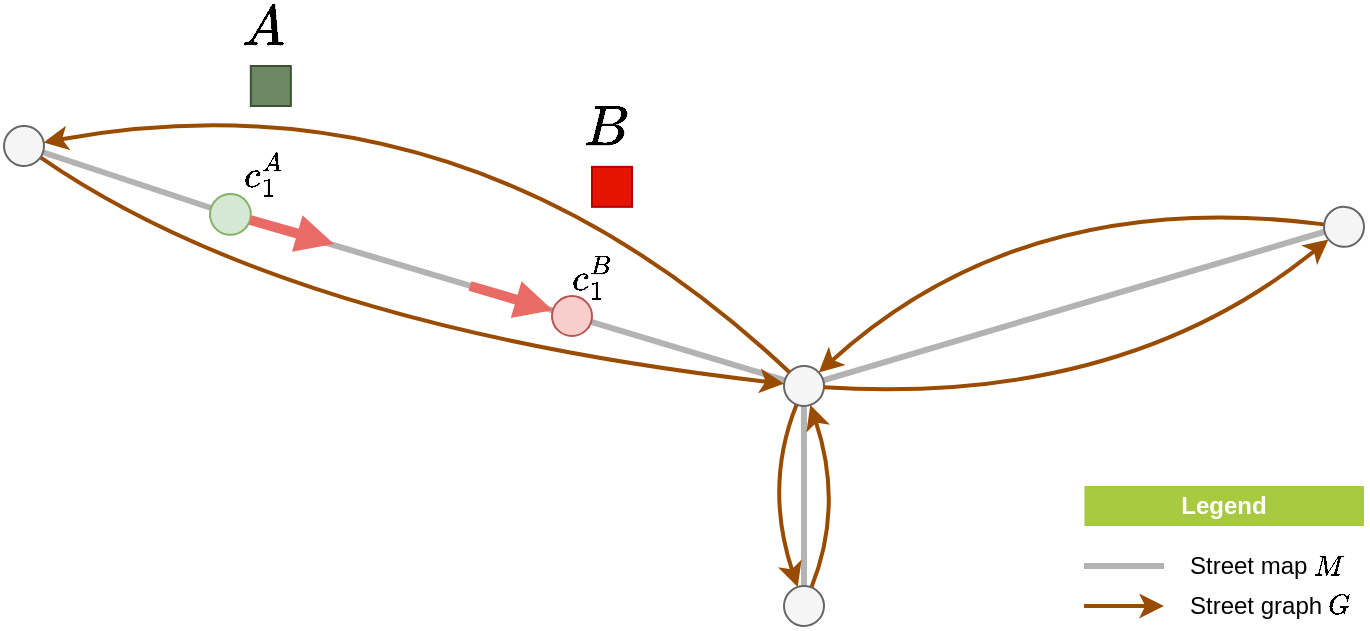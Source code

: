 <?xml version="1.0"?>
<mxfile version="13.5.7" pages="3">
  <diagram name="Single edge" id="T7YNmlpWl77Y7bME-h__">
    <mxGraphModel dx="2" dy="1" grid="1" gridSize="10" guides="1" tooltips="1" connect="1" arrows="1" fold="1" page="1" pageScale="1" pageWidth="1654" pageHeight="1169" math="1" shadow="0">
      <root>
        <mxCell id="3-sfGovqtxGIc_dDBFMb-0"/>
        <mxCell id="3-sfGovqtxGIc_dDBFMb-1" parent="3-sfGovqtxGIc_dDBFMb-0"/>
        <mxCell id="3-sfGovqtxGIc_dDBFMb-60" value="" style="endArrow=none;html=1;strokeWidth=3;fillColor=#76608a;strokeColor=#B3B3B3;" parent="3-sfGovqtxGIc_dDBFMb-1" source="3-sfGovqtxGIc_dDBFMb-17" target="3-sfGovqtxGIc_dDBFMb-12" edge="1">
          <mxGeometry width="50" height="50" relative="1" as="geometry">
            <mxPoint x="540.419" y="277.135" as="sourcePoint"/>
            <mxPoint x="272.993" y="197.133" as="targetPoint"/>
          </mxGeometry>
        </mxCell>
        <mxCell id="3-sfGovqtxGIc_dDBFMb-2" value="`A`&lt;br&gt;&lt;div&gt;&lt;br&gt;&lt;/div&gt;&lt;div&gt;&lt;br&gt;&lt;/div&gt;" style="whiteSpace=wrap;html=1;rounded=0;shadow=0;strokeWidth=1;fillColor=#6d8764;fontSize=24;align=right;strokeColor=#3A5431;" parent="3-sfGovqtxGIc_dDBFMb-1" vertex="1">
          <mxGeometry x="273.42" y="120" width="20" height="20" as="geometry"/>
        </mxCell>
        <mxCell id="3-sfGovqtxGIc_dDBFMb-3" value="`B`&lt;br&gt;&lt;br&gt;&lt;div&gt;&lt;br&gt;&lt;/div&gt;" style="whiteSpace=wrap;html=1;rounded=0;shadow=0;strokeWidth=1;fillColor=#e51400;fontSize=24;align=right;strokeColor=#B20000;" parent="3-sfGovqtxGIc_dDBFMb-1" vertex="1">
          <mxGeometry x="444" y="170.42" width="20" height="20" as="geometry"/>
        </mxCell>
        <mxCell id="3-sfGovqtxGIc_dDBFMb-9" value="" style="endArrow=none;html=1;strokeWidth=3;fillColor=#76608a;strokeColor=#B3B3B3;" parent="3-sfGovqtxGIc_dDBFMb-1" target="3-sfGovqtxGIc_dDBFMb-17" edge="1">
          <mxGeometry width="50" height="50" relative="1" as="geometry">
            <mxPoint x="820" y="200" as="sourcePoint"/>
            <mxPoint x="480" y="240" as="targetPoint"/>
          </mxGeometry>
        </mxCell>
        <mxCell id="3-sfGovqtxGIc_dDBFMb-10" value="" style="endArrow=none;html=1;strokeWidth=3;fillColor=#76608a;strokeColor=#B3B3B3;" parent="3-sfGovqtxGIc_dDBFMb-1" source="3-sfGovqtxGIc_dDBFMb-11" edge="1">
          <mxGeometry width="50" height="50" relative="1" as="geometry">
            <mxPoint x="480" y="240" as="sourcePoint"/>
            <mxPoint x="160" y="160" as="targetPoint"/>
          </mxGeometry>
        </mxCell>
        <mxCell id="3-sfGovqtxGIc_dDBFMb-11" value="" style="ellipse;whiteSpace=wrap;html=1;aspect=fixed;fillColor=#d5e8d4;strokeColor=#82b366;rotation=5;" parent="3-sfGovqtxGIc_dDBFMb-1" vertex="1">
          <mxGeometry x="253" y="184" width="20.42" height="20.42" as="geometry"/>
        </mxCell>
        <mxCell id="3-sfGovqtxGIc_dDBFMb-13" style="edgeStyle=orthogonalEdgeStyle;rounded=0;orthogonalLoop=1;jettySize=auto;html=1;exitX=0.5;exitY=1;exitDx=0;exitDy=0;strokeColor=#B3B3B3;strokeWidth=3;fontColor=#000000;" parent="3-sfGovqtxGIc_dDBFMb-1" source="3-sfGovqtxGIc_dDBFMb-42" target="3-sfGovqtxGIc_dDBFMb-42" edge="1">
          <mxGeometry relative="1" as="geometry"/>
        </mxCell>
        <mxCell id="3-sfGovqtxGIc_dDBFMb-57" style="edgeStyle=none;orthogonalLoop=1;jettySize=auto;html=1;endArrow=none;strokeColor=#B3B3B3;strokeWidth=3;fillColor=#76608a;" parent="3-sfGovqtxGIc_dDBFMb-1" source="3-sfGovqtxGIc_dDBFMb-17" target="3-sfGovqtxGIc_dDBFMb-56" edge="1">
          <mxGeometry relative="1" as="geometry"/>
        </mxCell>
        <mxCell id="3-sfGovqtxGIc_dDBFMb-58" style="edgeStyle=none;curved=1;orthogonalLoop=1;jettySize=auto;html=1;strokeColor=#994C00;strokeWidth=2;" parent="3-sfGovqtxGIc_dDBFMb-1" source="3-sfGovqtxGIc_dDBFMb-17" target="3-sfGovqtxGIc_dDBFMb-56" edge="1">
          <mxGeometry relative="1" as="geometry">
            <Array as="points">
              <mxPoint x="530" y="330"/>
            </Array>
          </mxGeometry>
        </mxCell>
        <mxCell id="3-sfGovqtxGIc_dDBFMb-17" value="" style="ellipse;whiteSpace=wrap;html=1;aspect=fixed;fillColor=#f5f5f5;strokeColor=#666666;rotation=5;fontColor=#333333;" parent="3-sfGovqtxGIc_dDBFMb-1" vertex="1">
          <mxGeometry x="540" y="270" width="20" height="20" as="geometry"/>
        </mxCell>
        <mxCell id="3-sfGovqtxGIc_dDBFMb-18" style="edgeStyle=none;curved=1;orthogonalLoop=1;jettySize=auto;html=1;strokeColor=#994C00;strokeWidth=2;" parent="3-sfGovqtxGIc_dDBFMb-1" source="3-sfGovqtxGIc_dDBFMb-17" target="3-sfGovqtxGIc_dDBFMb-36" edge="1">
          <mxGeometry relative="1" as="geometry">
            <Array as="points">
              <mxPoint x="380" y="120"/>
            </Array>
          </mxGeometry>
        </mxCell>
        <mxCell id="3-sfGovqtxGIc_dDBFMb-19" style="edgeStyle=none;curved=1;orthogonalLoop=1;jettySize=auto;html=1;strokeColor=#994C00;strokeWidth=2;" parent="3-sfGovqtxGIc_dDBFMb-1" source="3-sfGovqtxGIc_dDBFMb-17" target="3-sfGovqtxGIc_dDBFMb-24" edge="1">
          <mxGeometry relative="1" as="geometry">
            <Array as="points">
              <mxPoint x="710" y="290"/>
            </Array>
            <mxPoint x="490.0" y="240.359" as="sourcePoint"/>
          </mxGeometry>
        </mxCell>
        <mxCell id="3-sfGovqtxGIc_dDBFMb-23" style="edgeStyle=none;curved=1;orthogonalLoop=1;jettySize=auto;html=1;strokeColor=#994C00;strokeWidth=2;" parent="3-sfGovqtxGIc_dDBFMb-1" source="3-sfGovqtxGIc_dDBFMb-24" target="3-sfGovqtxGIc_dDBFMb-17" edge="1">
          <mxGeometry relative="1" as="geometry">
            <Array as="points">
              <mxPoint x="660" y="180"/>
            </Array>
            <mxPoint x="489.592" y="237.593" as="targetPoint"/>
          </mxGeometry>
        </mxCell>
        <mxCell id="3-sfGovqtxGIc_dDBFMb-24" value="" style="ellipse;whiteSpace=wrap;html=1;aspect=fixed;fillColor=#f5f5f5;strokeColor=#666666;rotation=5;fontColor=#333333;" parent="3-sfGovqtxGIc_dDBFMb-1" vertex="1">
          <mxGeometry x="810" y="190.42" width="20" height="20" as="geometry"/>
        </mxCell>
        <mxCell id="3-sfGovqtxGIc_dDBFMb-35" style="edgeStyle=none;curved=1;orthogonalLoop=1;jettySize=auto;html=1;strokeColor=#994C00;strokeWidth=2;" parent="3-sfGovqtxGIc_dDBFMb-1" source="3-sfGovqtxGIc_dDBFMb-36" target="3-sfGovqtxGIc_dDBFMb-17" edge="1">
          <mxGeometry relative="1" as="geometry">
            <Array as="points">
              <mxPoint x="290" y="250"/>
            </Array>
          </mxGeometry>
        </mxCell>
        <mxCell id="3-sfGovqtxGIc_dDBFMb-36" value="" style="ellipse;whiteSpace=wrap;html=1;aspect=fixed;fillColor=#f5f5f5;strokeColor=#666666;rotation=5;fontColor=#333333;" parent="3-sfGovqtxGIc_dDBFMb-1" vertex="1">
          <mxGeometry x="150.0" y="150" width="20" height="20" as="geometry"/>
        </mxCell>
        <mxCell id="3-sfGovqtxGIc_dDBFMb-37" value="&lt;div&gt;&lt;font style=&quot;font-size: 16px&quot;&gt;`c_1^B`&lt;/font&gt;&lt;/div&gt;" style="text;html=1;strokeColor=none;fillColor=none;align=center;verticalAlign=middle;whiteSpace=wrap;rounded=0;fontColor=#000000;" parent="3-sfGovqtxGIc_dDBFMb-1" vertex="1">
          <mxGeometry x="424" y="215.0" width="40" height="20" as="geometry"/>
        </mxCell>
        <mxCell id="3-sfGovqtxGIc_dDBFMb-39" value="" style="endArrow=none;html=1;strokeWidth=3;fillColor=#76608a;strokeColor=#B3B3B3;" parent="3-sfGovqtxGIc_dDBFMb-1" source="3-sfGovqtxGIc_dDBFMb-12" target="3-sfGovqtxGIc_dDBFMb-11" edge="1">
          <mxGeometry width="50" height="50" relative="1" as="geometry">
            <mxPoint x="400.767" y="228.003" as="sourcePoint"/>
            <mxPoint x="170" y="170.0" as="targetPoint"/>
          </mxGeometry>
        </mxCell>
        <mxCell id="3-sfGovqtxGIc_dDBFMb-42" value="&lt;font style=&quot;font-size: 16px&quot;&gt;`c_1^A`&lt;/font&gt;" style="text;html=1;strokeColor=none;fillColor=none;align=center;verticalAlign=middle;whiteSpace=wrap;rounded=0;fontColor=#000000;" parent="3-sfGovqtxGIc_dDBFMb-1" vertex="1">
          <mxGeometry x="260.0" y="164" width="40" height="20" as="geometry"/>
        </mxCell>
        <mxCell id="3-sfGovqtxGIc_dDBFMb-43" value="" style="endArrow=block;html=1;fillColor=#fff2cc;strokeColor=#EA6B66;strokeWidth=5;endFill=1;" parent="3-sfGovqtxGIc_dDBFMb-1" source="3-sfGovqtxGIc_dDBFMb-11" edge="1">
          <mxGeometry width="50" height="50" relative="1" as="geometry">
            <mxPoint x="410.475" y="160.003" as="sourcePoint"/>
            <mxPoint x="315" y="209" as="targetPoint"/>
          </mxGeometry>
        </mxCell>
        <mxCell id="3-sfGovqtxGIc_dDBFMb-44" value="" style="endArrow=block;html=1;fillColor=#fff2cc;strokeColor=#EA6B66;strokeWidth=5;endFill=1;" parent="3-sfGovqtxGIc_dDBFMb-1" target="3-sfGovqtxGIc_dDBFMb-12" edge="1">
          <mxGeometry width="50" height="50" relative="1" as="geometry">
            <mxPoint x="383" y="230" as="sourcePoint"/>
            <mxPoint x="240" y="427.44" as="targetPoint"/>
          </mxGeometry>
        </mxCell>
        <mxCell id="3-sfGovqtxGIc_dDBFMb-48" value="&lt;b&gt;Legend&lt;/b&gt;" style="text;html=1;strokeColor=none;align=center;verticalAlign=middle;whiteSpace=wrap;rounded=0;fillColor=#a8ca40;fontColor=#FFFFFF;" parent="3-sfGovqtxGIc_dDBFMb-1" vertex="1">
          <mxGeometry x="690.21" y="330.0" width="139.79" height="20" as="geometry"/>
        </mxCell>
        <mxCell id="3-sfGovqtxGIc_dDBFMb-49" value="Street map `M`" style="text;html=1;strokeColor=none;fillColor=none;align=left;verticalAlign=middle;whiteSpace=wrap;rounded=0;" parent="3-sfGovqtxGIc_dDBFMb-1" vertex="1">
          <mxGeometry x="740.63" y="360" width="89.37" height="20" as="geometry"/>
        </mxCell>
        <mxCell id="3-sfGovqtxGIc_dDBFMb-50" value="" style="curved=1;html=1;strokeColor=#994C00;fontColor=#000000;fontSize=11;rounded=1;strokeWidth=2;" parent="3-sfGovqtxGIc_dDBFMb-1" edge="1">
          <mxGeometry width="50" height="50" relative="1" as="geometry">
            <mxPoint x="690" y="390" as="sourcePoint"/>
            <mxPoint x="730" y="390" as="targetPoint"/>
            <Array as="points"/>
          </mxGeometry>
        </mxCell>
        <mxCell id="3-sfGovqtxGIc_dDBFMb-51" value="&lt;span style=&quot;text-align: right&quot;&gt;Street graph `G`&lt;/span&gt;" style="text;html=1;strokeColor=none;fillColor=none;align=left;verticalAlign=middle;whiteSpace=wrap;rounded=0;" parent="3-sfGovqtxGIc_dDBFMb-1" vertex="1">
          <mxGeometry x="740.63" y="380" width="89.37" height="20" as="geometry"/>
        </mxCell>
        <mxCell id="3-sfGovqtxGIc_dDBFMb-52" value="" style="endArrow=none;html=1;strokeWidth=3;fillColor=#76608a;strokeColor=#B3B3B3;" parent="3-sfGovqtxGIc_dDBFMb-1" edge="1">
          <mxGeometry width="50" height="50" relative="1" as="geometry">
            <mxPoint x="730" y="370" as="sourcePoint"/>
            <mxPoint x="690" y="370" as="targetPoint"/>
          </mxGeometry>
        </mxCell>
        <mxCell id="3-sfGovqtxGIc_dDBFMb-59" style="edgeStyle=none;curved=1;orthogonalLoop=1;jettySize=auto;html=1;strokeColor=#994C00;strokeWidth=2;" parent="3-sfGovqtxGIc_dDBFMb-1" source="3-sfGovqtxGIc_dDBFMb-56" target="3-sfGovqtxGIc_dDBFMb-17" edge="1">
          <mxGeometry relative="1" as="geometry">
            <Array as="points">
              <mxPoint x="570" y="340"/>
            </Array>
          </mxGeometry>
        </mxCell>
        <mxCell id="3-sfGovqtxGIc_dDBFMb-56" value="" style="ellipse;whiteSpace=wrap;html=1;aspect=fixed;fillColor=#f5f5f5;strokeColor=#666666;rotation=5;fontColor=#333333;" parent="3-sfGovqtxGIc_dDBFMb-1" vertex="1">
          <mxGeometry x="540" y="380" width="20" height="20" as="geometry"/>
        </mxCell>
        <mxCell id="3-sfGovqtxGIc_dDBFMb-12" value="" style="ellipse;whiteSpace=wrap;html=1;aspect=fixed;fillColor=#f8cecc;strokeColor=#b85450;" parent="3-sfGovqtxGIc_dDBFMb-1" vertex="1">
          <mxGeometry x="424" y="235" width="20" height="20" as="geometry"/>
        </mxCell>
      </root>
    </mxGraphModel>
  </diagram>
</mxfile>
